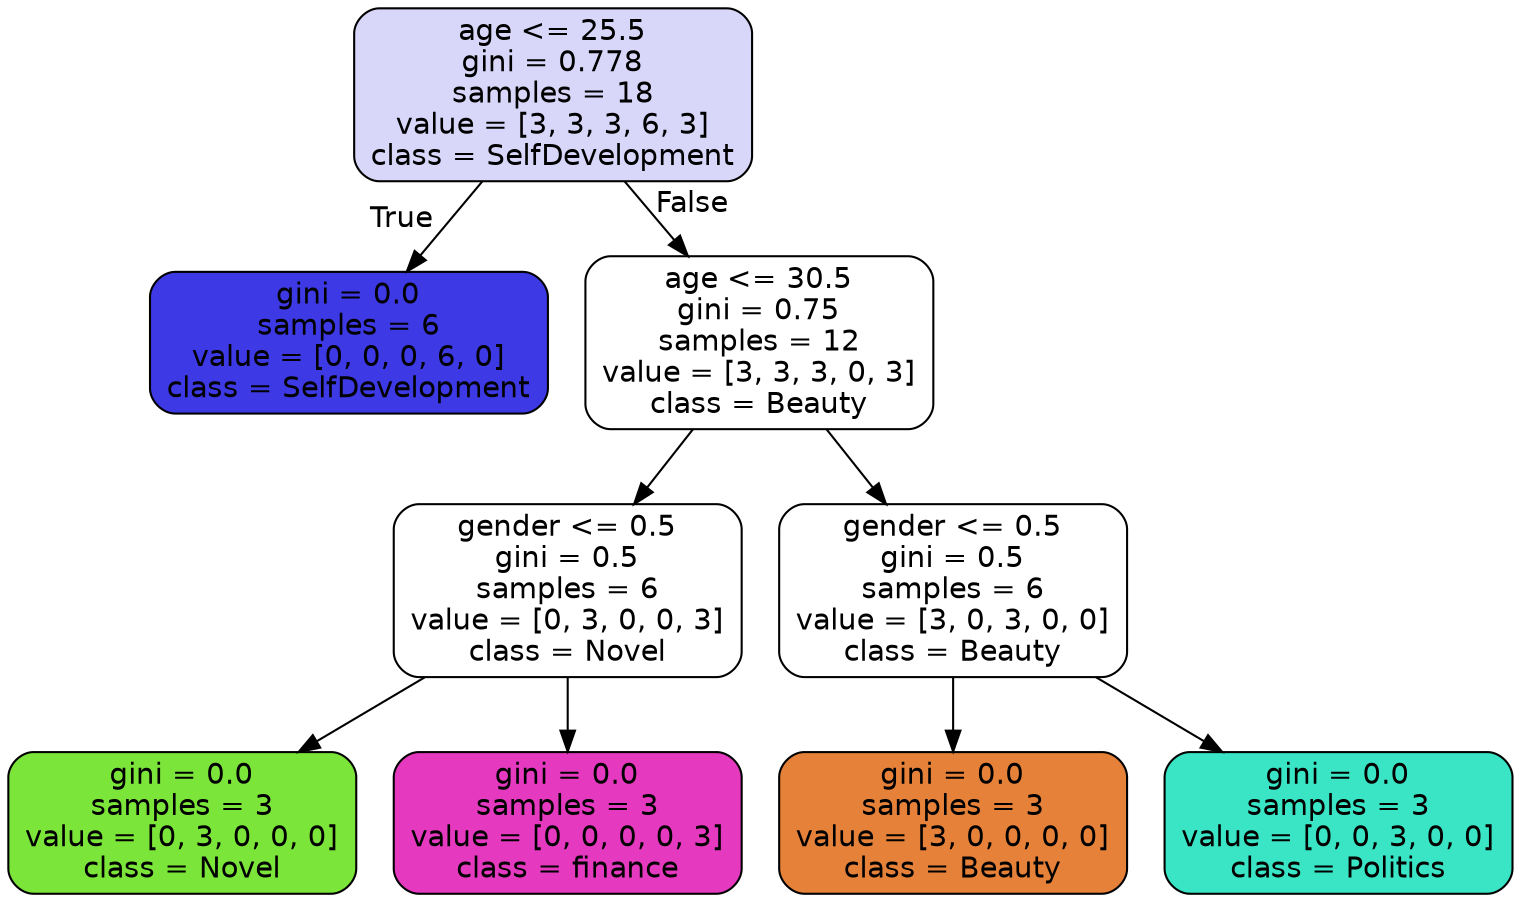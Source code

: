 digraph Tree {
node [shape=box, style="filled, rounded", color="black", fontname=helvetica] ;
edge [fontname=helvetica] ;
0 [label="age <= 25.5\ngini = 0.778\nsamples = 18\nvalue = [3, 3, 3, 6, 3]\nclass = SelfDevelopment", fillcolor="#d8d7fa"] ;
1 [label="gini = 0.0\nsamples = 6\nvalue = [0, 0, 0, 6, 0]\nclass = SelfDevelopment", fillcolor="#3c39e5"] ;
0 -> 1 [labeldistance=2.5, labelangle=45, headlabel="True"] ;
2 [label="age <= 30.5\ngini = 0.75\nsamples = 12\nvalue = [3, 3, 3, 0, 3]\nclass = Beauty", fillcolor="#ffffff"] ;
0 -> 2 [labeldistance=2.5, labelangle=-45, headlabel="False"] ;
3 [label="gender <= 0.5\ngini = 0.5\nsamples = 6\nvalue = [0, 3, 0, 0, 3]\nclass = Novel", fillcolor="#ffffff"] ;
2 -> 3 ;
4 [label="gini = 0.0\nsamples = 3\nvalue = [0, 3, 0, 0, 0]\nclass = Novel", fillcolor="#7be539"] ;
3 -> 4 ;
5 [label="gini = 0.0\nsamples = 3\nvalue = [0, 0, 0, 0, 3]\nclass = finance", fillcolor="#e539c0"] ;
3 -> 5 ;
6 [label="gender <= 0.5\ngini = 0.5\nsamples = 6\nvalue = [3, 0, 3, 0, 0]\nclass = Beauty", fillcolor="#ffffff"] ;
2 -> 6 ;
7 [label="gini = 0.0\nsamples = 3\nvalue = [3, 0, 0, 0, 0]\nclass = Beauty", fillcolor="#e58139"] ;
6 -> 7 ;
8 [label="gini = 0.0\nsamples = 3\nvalue = [0, 0, 3, 0, 0]\nclass = Politics", fillcolor="#39e5c5"] ;
6 -> 8 ;
}